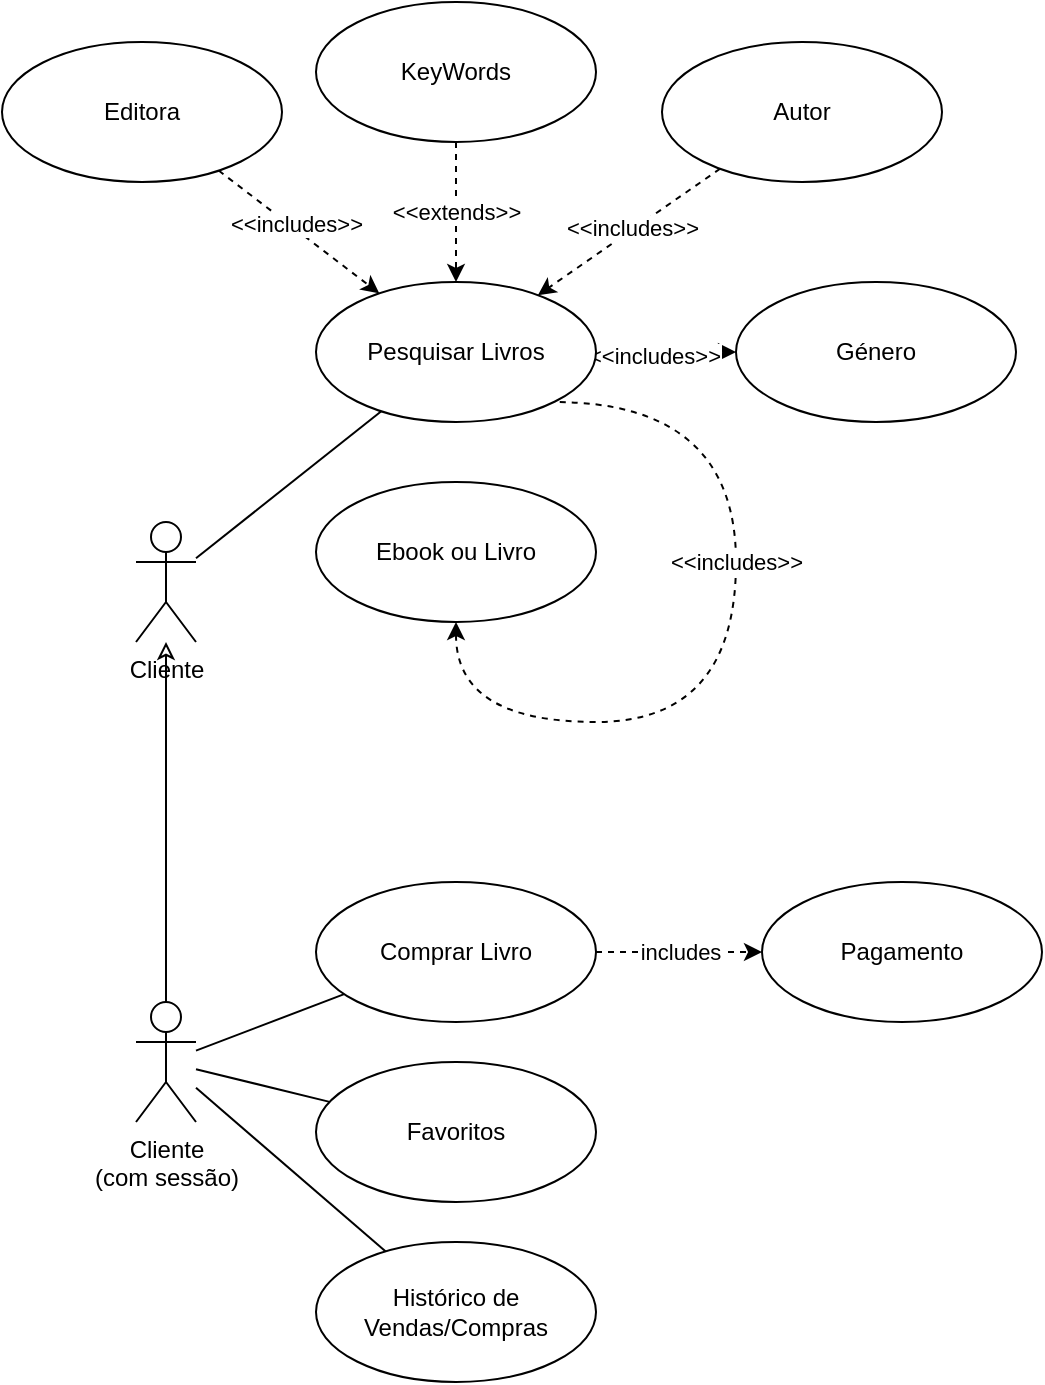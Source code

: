 <mxfile version="21.8.0" type="device">
  <diagram name="Página-1" id="9qSDDXZSDf9FU4XjWByw">
    <mxGraphModel dx="1647" dy="897" grid="1" gridSize="10" guides="1" tooltips="1" connect="1" arrows="1" fold="1" page="1" pageScale="1" pageWidth="827" pageHeight="1169" math="0" shadow="0">
      <root>
        <mxCell id="0" />
        <mxCell id="1" parent="0" />
        <mxCell id="cav8oMXvE9kT82yOOXPT-1" value="Cliente" style="shape=umlActor;verticalLabelPosition=bottom;verticalAlign=top;html=1;outlineConnect=0;" vertex="1" parent="1">
          <mxGeometry x="187" y="310" width="30" height="60" as="geometry" />
        </mxCell>
        <mxCell id="cav8oMXvE9kT82yOOXPT-2" style="rounded=0;orthogonalLoop=1;jettySize=auto;html=1;endArrow=none;endFill=0;" edge="1" parent="1" source="cav8oMXvE9kT82yOOXPT-5" target="cav8oMXvE9kT82yOOXPT-1">
          <mxGeometry relative="1" as="geometry" />
        </mxCell>
        <mxCell id="cav8oMXvE9kT82yOOXPT-3" style="rounded=0;orthogonalLoop=1;jettySize=auto;html=1;startArrow=none;startFill=0;endArrow=classic;endFill=1;dashed=1;" edge="1" parent="1" source="cav8oMXvE9kT82yOOXPT-5" target="cav8oMXvE9kT82yOOXPT-9">
          <mxGeometry relative="1" as="geometry" />
        </mxCell>
        <mxCell id="cav8oMXvE9kT82yOOXPT-4" value="&amp;lt;&amp;lt;includes&amp;gt;&amp;gt;" style="edgeLabel;html=1;align=center;verticalAlign=middle;resizable=0;points=[];" vertex="1" connectable="0" parent="cav8oMXvE9kT82yOOXPT-3">
          <mxGeometry x="-0.192" y="-2" relative="1" as="geometry">
            <mxPoint as="offset" />
          </mxGeometry>
        </mxCell>
        <mxCell id="cav8oMXvE9kT82yOOXPT-5" value="Pesquisar Livros" style="ellipse;whiteSpace=wrap;html=1;" vertex="1" parent="1">
          <mxGeometry x="277" y="190" width="140" height="70" as="geometry" />
        </mxCell>
        <mxCell id="cav8oMXvE9kT82yOOXPT-6" style="rounded=0;orthogonalLoop=1;jettySize=auto;html=1;endArrow=none;endFill=0;" edge="1" parent="1" source="cav8oMXvE9kT82yOOXPT-8" target="cav8oMXvE9kT82yOOXPT-12">
          <mxGeometry relative="1" as="geometry" />
        </mxCell>
        <mxCell id="cav8oMXvE9kT82yOOXPT-7" value="includes" style="rounded=0;orthogonalLoop=1;jettySize=auto;html=1;dashed=1;" edge="1" parent="1" source="cav8oMXvE9kT82yOOXPT-8" target="cav8oMXvE9kT82yOOXPT-10">
          <mxGeometry relative="1" as="geometry" />
        </mxCell>
        <mxCell id="cav8oMXvE9kT82yOOXPT-8" value="Comprar Livro" style="ellipse;whiteSpace=wrap;html=1;" vertex="1" parent="1">
          <mxGeometry x="277" y="490" width="140" height="70" as="geometry" />
        </mxCell>
        <mxCell id="cav8oMXvE9kT82yOOXPT-9" value="Género" style="ellipse;whiteSpace=wrap;html=1;" vertex="1" parent="1">
          <mxGeometry x="487" y="190" width="140" height="70" as="geometry" />
        </mxCell>
        <mxCell id="cav8oMXvE9kT82yOOXPT-10" value="Pagamento" style="ellipse;whiteSpace=wrap;html=1;" vertex="1" parent="1">
          <mxGeometry x="500" y="490" width="140" height="70" as="geometry" />
        </mxCell>
        <mxCell id="cav8oMXvE9kT82yOOXPT-11" style="edgeStyle=orthogonalEdgeStyle;rounded=0;orthogonalLoop=1;jettySize=auto;html=1;endArrow=classic;endFill=0;" edge="1" parent="1" source="cav8oMXvE9kT82yOOXPT-12" target="cav8oMXvE9kT82yOOXPT-1">
          <mxGeometry relative="1" as="geometry" />
        </mxCell>
        <mxCell id="cav8oMXvE9kT82yOOXPT-12" value="Cliente&lt;br&gt;(com sessão)" style="shape=umlActor;verticalLabelPosition=bottom;verticalAlign=top;html=1;outlineConnect=0;" vertex="1" parent="1">
          <mxGeometry x="187" y="550" width="30" height="60" as="geometry" />
        </mxCell>
        <mxCell id="cav8oMXvE9kT82yOOXPT-18" style="rounded=0;orthogonalLoop=1;jettySize=auto;html=1;endArrow=none;endFill=0;" edge="1" parent="1" source="cav8oMXvE9kT82yOOXPT-19" target="cav8oMXvE9kT82yOOXPT-12">
          <mxGeometry relative="1" as="geometry" />
        </mxCell>
        <mxCell id="cav8oMXvE9kT82yOOXPT-19" value="Favoritos" style="ellipse;whiteSpace=wrap;html=1;" vertex="1" parent="1">
          <mxGeometry x="277" y="580" width="140" height="70" as="geometry" />
        </mxCell>
        <mxCell id="cav8oMXvE9kT82yOOXPT-20" style="rounded=0;orthogonalLoop=1;jettySize=auto;html=1;endArrow=none;endFill=0;" edge="1" parent="1" source="cav8oMXvE9kT82yOOXPT-21" target="cav8oMXvE9kT82yOOXPT-12">
          <mxGeometry relative="1" as="geometry" />
        </mxCell>
        <mxCell id="cav8oMXvE9kT82yOOXPT-21" value="Histórico de Vendas/Compras" style="ellipse;whiteSpace=wrap;html=1;" vertex="1" parent="1">
          <mxGeometry x="277" y="670" width="140" height="70" as="geometry" />
        </mxCell>
        <mxCell id="cav8oMXvE9kT82yOOXPT-22" value="&amp;lt;&amp;lt;extends&amp;gt;&amp;gt;" style="rounded=0;orthogonalLoop=1;jettySize=auto;html=1;dashed=1;" edge="1" parent="1" source="cav8oMXvE9kT82yOOXPT-23" target="cav8oMXvE9kT82yOOXPT-5">
          <mxGeometry relative="1" as="geometry" />
        </mxCell>
        <mxCell id="cav8oMXvE9kT82yOOXPT-23" value="KeyWords" style="ellipse;whiteSpace=wrap;html=1;" vertex="1" parent="1">
          <mxGeometry x="277" y="50" width="140" height="70" as="geometry" />
        </mxCell>
        <mxCell id="cav8oMXvE9kT82yOOXPT-24" style="edgeStyle=orthogonalEdgeStyle;rounded=0;orthogonalLoop=1;jettySize=auto;html=1;curved=1;dashed=1;endArrow=none;endFill=0;startArrow=classic;startFill=1;" edge="1" parent="1" source="cav8oMXvE9kT82yOOXPT-25" target="cav8oMXvE9kT82yOOXPT-5">
          <mxGeometry relative="1" as="geometry">
            <Array as="points">
              <mxPoint x="487" y="410" />
              <mxPoint x="487" y="250" />
            </Array>
          </mxGeometry>
        </mxCell>
        <mxCell id="cav8oMXvE9kT82yOOXPT-25" value="Ebook ou Livro" style="ellipse;whiteSpace=wrap;html=1;" vertex="1" parent="1">
          <mxGeometry x="277" y="290" width="140" height="70" as="geometry" />
        </mxCell>
        <mxCell id="cav8oMXvE9kT82yOOXPT-26" value="&amp;lt;&amp;lt;includes&amp;gt;&amp;gt;" style="edgeLabel;html=1;align=center;verticalAlign=middle;resizable=0;points=[];" vertex="1" connectable="0" parent="1">
          <mxGeometry x="487.003" y="330" as="geometry" />
        </mxCell>
        <mxCell id="cav8oMXvE9kT82yOOXPT-29" style="rounded=0;orthogonalLoop=1;jettySize=auto;html=1;dashed=1;" edge="1" parent="1" source="cav8oMXvE9kT82yOOXPT-28" target="cav8oMXvE9kT82yOOXPT-5">
          <mxGeometry relative="1" as="geometry" />
        </mxCell>
        <mxCell id="cav8oMXvE9kT82yOOXPT-30" value="&amp;lt;&amp;lt;includes&amp;gt;&amp;gt;" style="edgeLabel;html=1;align=center;verticalAlign=middle;resizable=0;points=[];" vertex="1" connectable="0" parent="cav8oMXvE9kT82yOOXPT-29">
          <mxGeometry x="-0.045" y="-1" relative="1" as="geometry">
            <mxPoint as="offset" />
          </mxGeometry>
        </mxCell>
        <mxCell id="cav8oMXvE9kT82yOOXPT-28" value="Autor" style="ellipse;whiteSpace=wrap;html=1;" vertex="1" parent="1">
          <mxGeometry x="450" y="70" width="140" height="70" as="geometry" />
        </mxCell>
        <mxCell id="cav8oMXvE9kT82yOOXPT-32" style="rounded=0;orthogonalLoop=1;jettySize=auto;html=1;dashed=1;" edge="1" parent="1" source="cav8oMXvE9kT82yOOXPT-31" target="cav8oMXvE9kT82yOOXPT-5">
          <mxGeometry relative="1" as="geometry" />
        </mxCell>
        <mxCell id="cav8oMXvE9kT82yOOXPT-33" value="&amp;lt;&amp;lt;includes&amp;gt;&amp;gt;" style="edgeLabel;html=1;align=center;verticalAlign=middle;resizable=0;points=[];" vertex="1" connectable="0" parent="cav8oMXvE9kT82yOOXPT-32">
          <mxGeometry x="-0.079" y="2" relative="1" as="geometry">
            <mxPoint as="offset" />
          </mxGeometry>
        </mxCell>
        <mxCell id="cav8oMXvE9kT82yOOXPT-31" value="Editora" style="ellipse;whiteSpace=wrap;html=1;" vertex="1" parent="1">
          <mxGeometry x="120" y="70" width="140" height="70" as="geometry" />
        </mxCell>
      </root>
    </mxGraphModel>
  </diagram>
</mxfile>
